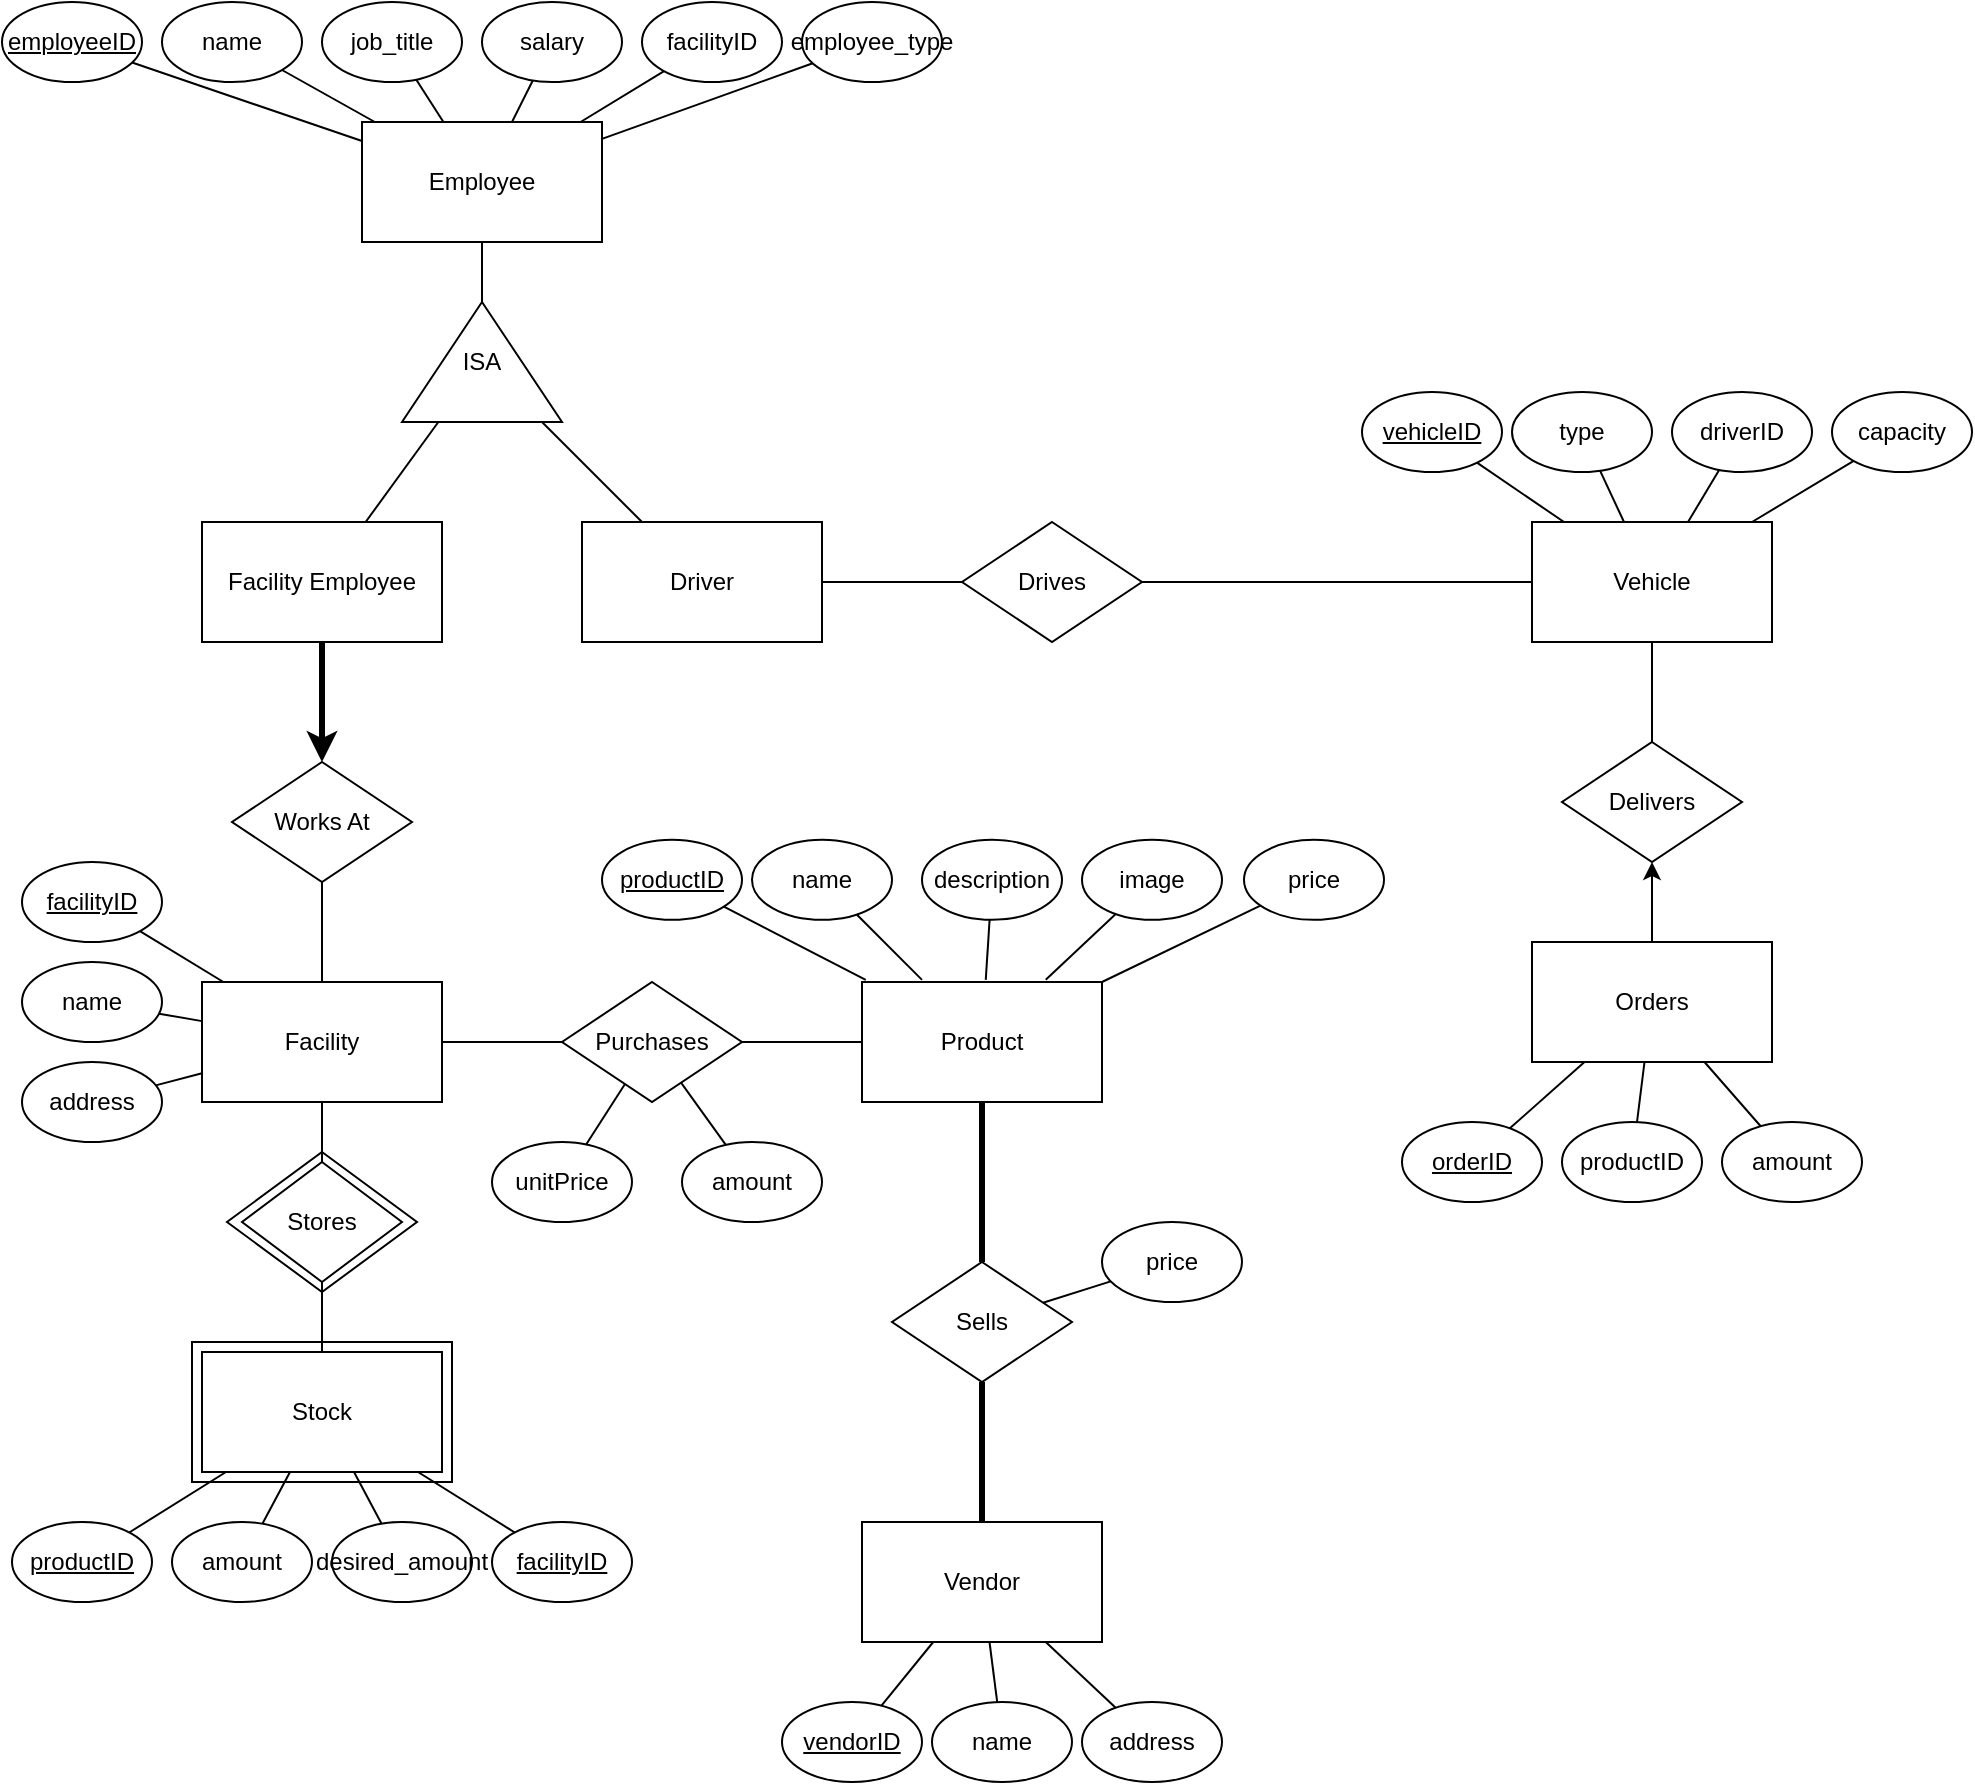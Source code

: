 <mxfile version="22.0.8" type="device">
  <diagram name="Page-1" id="gGvhSPnYBzy_CIl15I6v">
    <mxGraphModel dx="2154" dy="716" grid="1" gridSize="10" guides="1" tooltips="1" connect="1" arrows="1" fold="1" page="1" pageScale="1" pageWidth="850" pageHeight="1100" math="0" shadow="0">
      <root>
        <mxCell id="0" />
        <mxCell id="1" parent="0" />
        <mxCell id="s5vFbVHL-_jGJU9hkJGK-106" value="Stores" style="rhombus;whiteSpace=wrap;html=1;" vertex="1" parent="1">
          <mxGeometry x="42.5" y="595" width="95" height="70" as="geometry" />
        </mxCell>
        <mxCell id="s5vFbVHL-_jGJU9hkJGK-6" value="" style="rounded=0;whiteSpace=wrap;html=1;" vertex="1" parent="1">
          <mxGeometry x="25" y="690" width="130" height="70" as="geometry" />
        </mxCell>
        <mxCell id="s5vFbVHL-_jGJU9hkJGK-1" value="Facility Employee" style="rounded=0;whiteSpace=wrap;html=1;" vertex="1" parent="1">
          <mxGeometry x="30" y="280" width="120" height="60" as="geometry" />
        </mxCell>
        <mxCell id="s5vFbVHL-_jGJU9hkJGK-2" value="Employee" style="rounded=0;whiteSpace=wrap;html=1;" vertex="1" parent="1">
          <mxGeometry x="110" y="80" width="120" height="60" as="geometry" />
        </mxCell>
        <mxCell id="s5vFbVHL-_jGJU9hkJGK-3" value="Product" style="rounded=0;whiteSpace=wrap;html=1;" vertex="1" parent="1">
          <mxGeometry x="360" y="510" width="120" height="60" as="geometry" />
        </mxCell>
        <mxCell id="s5vFbVHL-_jGJU9hkJGK-4" value="Stock" style="rounded=0;whiteSpace=wrap;html=1;" vertex="1" parent="1">
          <mxGeometry x="30" y="695" width="120" height="60" as="geometry" />
        </mxCell>
        <mxCell id="s5vFbVHL-_jGJU9hkJGK-5" value="Facility" style="rounded=0;whiteSpace=wrap;html=1;" vertex="1" parent="1">
          <mxGeometry x="30" y="510" width="120" height="60" as="geometry" />
        </mxCell>
        <mxCell id="s5vFbVHL-_jGJU9hkJGK-7" value="Driver" style="rounded=0;whiteSpace=wrap;html=1;" vertex="1" parent="1">
          <mxGeometry x="220" y="280" width="120" height="60" as="geometry" />
        </mxCell>
        <mxCell id="s5vFbVHL-_jGJU9hkJGK-8" value="" style="triangle;whiteSpace=wrap;html=1;rotation=-90;" vertex="1" parent="1">
          <mxGeometry x="140" y="160" width="60" height="80" as="geometry" />
        </mxCell>
        <mxCell id="s5vFbVHL-_jGJU9hkJGK-9" value="ISA" style="text;html=1;strokeColor=none;fillColor=none;align=center;verticalAlign=middle;whiteSpace=wrap;rounded=0;" vertex="1" parent="1">
          <mxGeometry x="140" y="185" width="60" height="30" as="geometry" />
        </mxCell>
        <mxCell id="s5vFbVHL-_jGJU9hkJGK-10" value="" style="endArrow=none;html=1;rounded=0;" edge="1" parent="1" source="s5vFbVHL-_jGJU9hkJGK-1" target="s5vFbVHL-_jGJU9hkJGK-8">
          <mxGeometry width="50" height="50" relative="1" as="geometry">
            <mxPoint x="430" y="290" as="sourcePoint" />
            <mxPoint x="480" y="240" as="targetPoint" />
          </mxGeometry>
        </mxCell>
        <mxCell id="s5vFbVHL-_jGJU9hkJGK-11" value="" style="endArrow=none;html=1;rounded=0;" edge="1" parent="1" source="s5vFbVHL-_jGJU9hkJGK-7" target="s5vFbVHL-_jGJU9hkJGK-8">
          <mxGeometry width="50" height="50" relative="1" as="geometry">
            <mxPoint x="420" y="290" as="sourcePoint" />
            <mxPoint x="470" y="240" as="targetPoint" />
          </mxGeometry>
        </mxCell>
        <mxCell id="s5vFbVHL-_jGJU9hkJGK-12" value="" style="endArrow=none;html=1;rounded=0;" edge="1" parent="1" source="s5vFbVHL-_jGJU9hkJGK-8" target="s5vFbVHL-_jGJU9hkJGK-2">
          <mxGeometry width="50" height="50" relative="1" as="geometry">
            <mxPoint x="430" y="290" as="sourcePoint" />
            <mxPoint x="480" y="240" as="targetPoint" />
          </mxGeometry>
        </mxCell>
        <mxCell id="s5vFbVHL-_jGJU9hkJGK-13" value="Vendor" style="rounded=0;whiteSpace=wrap;html=1;" vertex="1" parent="1">
          <mxGeometry x="360" y="780" width="120" height="60" as="geometry" />
        </mxCell>
        <mxCell id="s5vFbVHL-_jGJU9hkJGK-14" value="Orders" style="rounded=0;whiteSpace=wrap;html=1;" vertex="1" parent="1">
          <mxGeometry x="695" y="490" width="120" height="60" as="geometry" />
        </mxCell>
        <mxCell id="s5vFbVHL-_jGJU9hkJGK-15" value="Vehicle" style="rounded=0;whiteSpace=wrap;html=1;" vertex="1" parent="1">
          <mxGeometry x="695" y="280" width="120" height="60" as="geometry" />
        </mxCell>
        <mxCell id="s5vFbVHL-_jGJU9hkJGK-16" value="Sells" style="rhombus;whiteSpace=wrap;html=1;" vertex="1" parent="1">
          <mxGeometry x="375" y="650" width="90" height="60" as="geometry" />
        </mxCell>
        <mxCell id="s5vFbVHL-_jGJU9hkJGK-17" value="Purchases" style="rhombus;whiteSpace=wrap;html=1;" vertex="1" parent="1">
          <mxGeometry x="210" y="510" width="90" height="60" as="geometry" />
        </mxCell>
        <mxCell id="s5vFbVHL-_jGJU9hkJGK-18" value="Stores" style="rhombus;whiteSpace=wrap;html=1;" vertex="1" parent="1">
          <mxGeometry x="50" y="600" width="80" height="60" as="geometry" />
        </mxCell>
        <mxCell id="s5vFbVHL-_jGJU9hkJGK-19" value="Works At" style="rhombus;whiteSpace=wrap;html=1;" vertex="1" parent="1">
          <mxGeometry x="45" y="400" width="90" height="60" as="geometry" />
        </mxCell>
        <mxCell id="s5vFbVHL-_jGJU9hkJGK-20" value="Delivers" style="rhombus;whiteSpace=wrap;html=1;" vertex="1" parent="1">
          <mxGeometry x="710" y="390" width="90" height="60" as="geometry" />
        </mxCell>
        <mxCell id="s5vFbVHL-_jGJU9hkJGK-21" value="Drives" style="rhombus;whiteSpace=wrap;html=1;" vertex="1" parent="1">
          <mxGeometry x="410" y="280" width="90" height="60" as="geometry" />
        </mxCell>
        <mxCell id="s5vFbVHL-_jGJU9hkJGK-22" value="" style="endArrow=none;html=1;rounded=0;" edge="1" parent="1" source="s5vFbVHL-_jGJU9hkJGK-18" target="s5vFbVHL-_jGJU9hkJGK-5">
          <mxGeometry width="50" height="50" relative="1" as="geometry">
            <mxPoint x="400" y="480" as="sourcePoint" />
            <mxPoint x="450" y="430" as="targetPoint" />
          </mxGeometry>
        </mxCell>
        <mxCell id="s5vFbVHL-_jGJU9hkJGK-23" value="" style="endArrow=none;html=1;rounded=0;" edge="1" parent="1" source="s5vFbVHL-_jGJU9hkJGK-18" target="s5vFbVHL-_jGJU9hkJGK-4">
          <mxGeometry width="50" height="50" relative="1" as="geometry">
            <mxPoint x="400" y="480" as="sourcePoint" />
            <mxPoint x="450" y="430" as="targetPoint" />
          </mxGeometry>
        </mxCell>
        <mxCell id="s5vFbVHL-_jGJU9hkJGK-24" value="" style="endArrow=none;html=1;rounded=0;" edge="1" parent="1" source="s5vFbVHL-_jGJU9hkJGK-5" target="s5vFbVHL-_jGJU9hkJGK-19">
          <mxGeometry width="50" height="50" relative="1" as="geometry">
            <mxPoint x="400" y="560" as="sourcePoint" />
            <mxPoint x="450" y="510" as="targetPoint" />
          </mxGeometry>
        </mxCell>
        <mxCell id="s5vFbVHL-_jGJU9hkJGK-25" value="" style="endArrow=none;html=1;rounded=0;" edge="1" parent="1" source="s5vFbVHL-_jGJU9hkJGK-17" target="s5vFbVHL-_jGJU9hkJGK-5">
          <mxGeometry width="50" height="50" relative="1" as="geometry">
            <mxPoint x="400" y="540" as="sourcePoint" />
            <mxPoint x="450" y="490" as="targetPoint" />
          </mxGeometry>
        </mxCell>
        <mxCell id="s5vFbVHL-_jGJU9hkJGK-26" value="" style="endArrow=none;html=1;rounded=0;" edge="1" parent="1" source="s5vFbVHL-_jGJU9hkJGK-3" target="s5vFbVHL-_jGJU9hkJGK-17">
          <mxGeometry width="50" height="50" relative="1" as="geometry">
            <mxPoint x="400" y="560" as="sourcePoint" />
            <mxPoint x="450" y="510" as="targetPoint" />
          </mxGeometry>
        </mxCell>
        <mxCell id="s5vFbVHL-_jGJU9hkJGK-27" value="" style="endArrow=none;html=1;rounded=0;strokeWidth=1;" edge="1" parent="1" source="s5vFbVHL-_jGJU9hkJGK-15" target="s5vFbVHL-_jGJU9hkJGK-20">
          <mxGeometry width="50" height="50" relative="1" as="geometry">
            <mxPoint x="515" y="560" as="sourcePoint" />
            <mxPoint x="555" y="450" as="targetPoint" />
          </mxGeometry>
        </mxCell>
        <mxCell id="s5vFbVHL-_jGJU9hkJGK-30" value="" style="endArrow=none;html=1;rounded=0;strokeWidth=3;" edge="1" parent="1" source="s5vFbVHL-_jGJU9hkJGK-16" target="s5vFbVHL-_jGJU9hkJGK-13">
          <mxGeometry width="50" height="50" relative="1" as="geometry">
            <mxPoint x="420" y="750" as="sourcePoint" />
            <mxPoint x="460" y="540" as="targetPoint" />
          </mxGeometry>
        </mxCell>
        <mxCell id="s5vFbVHL-_jGJU9hkJGK-31" value="" style="endArrow=none;html=1;rounded=0;strokeWidth=3;" edge="1" parent="1" source="s5vFbVHL-_jGJU9hkJGK-3" target="s5vFbVHL-_jGJU9hkJGK-16">
          <mxGeometry width="50" height="50" relative="1" as="geometry">
            <mxPoint x="430" y="590" as="sourcePoint" />
            <mxPoint x="470" y="480" as="targetPoint" />
          </mxGeometry>
        </mxCell>
        <mxCell id="s5vFbVHL-_jGJU9hkJGK-33" value="" style="endArrow=classic;html=1;rounded=0;" edge="1" parent="1" source="s5vFbVHL-_jGJU9hkJGK-14" target="s5vFbVHL-_jGJU9hkJGK-20">
          <mxGeometry width="50" height="50" relative="1" as="geometry">
            <mxPoint x="395" y="470" as="sourcePoint" />
            <mxPoint x="445" y="420" as="targetPoint" />
          </mxGeometry>
        </mxCell>
        <mxCell id="s5vFbVHL-_jGJU9hkJGK-34" value="" style="endArrow=none;html=1;rounded=0;" edge="1" parent="1" source="s5vFbVHL-_jGJU9hkJGK-21" target="s5vFbVHL-_jGJU9hkJGK-15">
          <mxGeometry width="50" height="50" relative="1" as="geometry">
            <mxPoint x="280" y="470" as="sourcePoint" />
            <mxPoint x="330" y="420" as="targetPoint" />
          </mxGeometry>
        </mxCell>
        <mxCell id="s5vFbVHL-_jGJU9hkJGK-35" value="" style="endArrow=classic;html=1;rounded=0;strokeWidth=3;" edge="1" parent="1" source="s5vFbVHL-_jGJU9hkJGK-1" target="s5vFbVHL-_jGJU9hkJGK-19">
          <mxGeometry width="50" height="50" relative="1" as="geometry">
            <mxPoint x="280" y="410" as="sourcePoint" />
            <mxPoint x="330" y="360" as="targetPoint" />
          </mxGeometry>
        </mxCell>
        <mxCell id="s5vFbVHL-_jGJU9hkJGK-36" value="&lt;u&gt;employeeID&lt;/u&gt;" style="ellipse;whiteSpace=wrap;html=1;" vertex="1" parent="1">
          <mxGeometry x="-70" y="20" width="70" height="40" as="geometry" />
        </mxCell>
        <mxCell id="s5vFbVHL-_jGJU9hkJGK-37" value="employee_type" style="ellipse;whiteSpace=wrap;html=1;" vertex="1" parent="1">
          <mxGeometry x="330" y="20" width="70" height="40" as="geometry" />
        </mxCell>
        <mxCell id="s5vFbVHL-_jGJU9hkJGK-38" value="facilityID" style="ellipse;whiteSpace=wrap;html=1;" vertex="1" parent="1">
          <mxGeometry x="250" y="20" width="70" height="40" as="geometry" />
        </mxCell>
        <mxCell id="s5vFbVHL-_jGJU9hkJGK-39" value="salary" style="ellipse;whiteSpace=wrap;html=1;" vertex="1" parent="1">
          <mxGeometry x="170" y="20" width="70" height="40" as="geometry" />
        </mxCell>
        <mxCell id="s5vFbVHL-_jGJU9hkJGK-40" value="job_title" style="ellipse;whiteSpace=wrap;html=1;" vertex="1" parent="1">
          <mxGeometry x="90" y="20" width="70" height="40" as="geometry" />
        </mxCell>
        <mxCell id="s5vFbVHL-_jGJU9hkJGK-41" value="name" style="ellipse;whiteSpace=wrap;html=1;" vertex="1" parent="1">
          <mxGeometry x="10" y="20" width="70" height="40" as="geometry" />
        </mxCell>
        <mxCell id="s5vFbVHL-_jGJU9hkJGK-42" value="" style="endArrow=none;html=1;rounded=0;" edge="1" parent="1" source="s5vFbVHL-_jGJU9hkJGK-2" target="s5vFbVHL-_jGJU9hkJGK-37">
          <mxGeometry width="50" height="50" relative="1" as="geometry">
            <mxPoint x="280" y="290" as="sourcePoint" />
            <mxPoint x="330" y="240" as="targetPoint" />
          </mxGeometry>
        </mxCell>
        <mxCell id="s5vFbVHL-_jGJU9hkJGK-43" value="" style="endArrow=none;html=1;rounded=0;" edge="1" parent="1" source="s5vFbVHL-_jGJU9hkJGK-2" target="s5vFbVHL-_jGJU9hkJGK-38">
          <mxGeometry width="50" height="50" relative="1" as="geometry">
            <mxPoint x="280" y="290" as="sourcePoint" />
            <mxPoint x="330" y="240" as="targetPoint" />
          </mxGeometry>
        </mxCell>
        <mxCell id="s5vFbVHL-_jGJU9hkJGK-44" value="" style="endArrow=none;html=1;rounded=0;" edge="1" parent="1" source="s5vFbVHL-_jGJU9hkJGK-2" target="s5vFbVHL-_jGJU9hkJGK-39">
          <mxGeometry width="50" height="50" relative="1" as="geometry">
            <mxPoint x="280" y="290" as="sourcePoint" />
            <mxPoint x="330" y="240" as="targetPoint" />
          </mxGeometry>
        </mxCell>
        <mxCell id="s5vFbVHL-_jGJU9hkJGK-45" value="" style="endArrow=none;html=1;rounded=0;" edge="1" parent="1" source="s5vFbVHL-_jGJU9hkJGK-2" target="s5vFbVHL-_jGJU9hkJGK-40">
          <mxGeometry width="50" height="50" relative="1" as="geometry">
            <mxPoint x="280" y="290" as="sourcePoint" />
            <mxPoint x="330" y="240" as="targetPoint" />
          </mxGeometry>
        </mxCell>
        <mxCell id="s5vFbVHL-_jGJU9hkJGK-46" value="" style="endArrow=none;html=1;rounded=0;" edge="1" parent="1" source="s5vFbVHL-_jGJU9hkJGK-2" target="s5vFbVHL-_jGJU9hkJGK-41">
          <mxGeometry width="50" height="50" relative="1" as="geometry">
            <mxPoint x="280" y="290" as="sourcePoint" />
            <mxPoint x="330" y="240" as="targetPoint" />
          </mxGeometry>
        </mxCell>
        <mxCell id="s5vFbVHL-_jGJU9hkJGK-47" value="" style="endArrow=none;html=1;rounded=0;" edge="1" parent="1" source="s5vFbVHL-_jGJU9hkJGK-2" target="s5vFbVHL-_jGJU9hkJGK-36">
          <mxGeometry width="50" height="50" relative="1" as="geometry">
            <mxPoint x="280" y="290" as="sourcePoint" />
            <mxPoint x="330" y="240" as="targetPoint" />
          </mxGeometry>
        </mxCell>
        <mxCell id="s5vFbVHL-_jGJU9hkJGK-49" value="address" style="ellipse;whiteSpace=wrap;html=1;" vertex="1" parent="1">
          <mxGeometry x="-60" y="550" width="70" height="40" as="geometry" />
        </mxCell>
        <mxCell id="s5vFbVHL-_jGJU9hkJGK-50" value="name" style="ellipse;whiteSpace=wrap;html=1;" vertex="1" parent="1">
          <mxGeometry x="-60" y="500" width="70" height="40" as="geometry" />
        </mxCell>
        <mxCell id="s5vFbVHL-_jGJU9hkJGK-51" value="&lt;u&gt;facilityID&lt;/u&gt;" style="ellipse;whiteSpace=wrap;html=1;" vertex="1" parent="1">
          <mxGeometry x="-60" y="450" width="70" height="40" as="geometry" />
        </mxCell>
        <mxCell id="s5vFbVHL-_jGJU9hkJGK-53" value="" style="endArrow=none;html=1;rounded=0;" edge="1" parent="1" source="s5vFbVHL-_jGJU9hkJGK-5" target="s5vFbVHL-_jGJU9hkJGK-49">
          <mxGeometry width="50" height="50" relative="1" as="geometry">
            <mxPoint x="280" y="510" as="sourcePoint" />
            <mxPoint x="330" y="460" as="targetPoint" />
          </mxGeometry>
        </mxCell>
        <mxCell id="s5vFbVHL-_jGJU9hkJGK-54" value="" style="endArrow=none;html=1;rounded=0;" edge="1" parent="1" source="s5vFbVHL-_jGJU9hkJGK-5" target="s5vFbVHL-_jGJU9hkJGK-50">
          <mxGeometry width="50" height="50" relative="1" as="geometry">
            <mxPoint x="280" y="510" as="sourcePoint" />
            <mxPoint x="330" y="460" as="targetPoint" />
          </mxGeometry>
        </mxCell>
        <mxCell id="s5vFbVHL-_jGJU9hkJGK-55" value="" style="endArrow=none;html=1;rounded=0;" edge="1" parent="1" source="s5vFbVHL-_jGJU9hkJGK-5" target="s5vFbVHL-_jGJU9hkJGK-51">
          <mxGeometry width="50" height="50" relative="1" as="geometry">
            <mxPoint x="280" y="510" as="sourcePoint" />
            <mxPoint x="330" y="460" as="targetPoint" />
          </mxGeometry>
        </mxCell>
        <mxCell id="s5vFbVHL-_jGJU9hkJGK-56" value="amount" style="ellipse;whiteSpace=wrap;html=1;" vertex="1" parent="1">
          <mxGeometry x="15" y="780" width="70" height="40" as="geometry" />
        </mxCell>
        <mxCell id="s5vFbVHL-_jGJU9hkJGK-57" value="&lt;u&gt;facilityID&lt;/u&gt;" style="ellipse;whiteSpace=wrap;html=1;" vertex="1" parent="1">
          <mxGeometry x="175" y="780" width="70" height="40" as="geometry" />
        </mxCell>
        <mxCell id="s5vFbVHL-_jGJU9hkJGK-58" value="desired_amount" style="ellipse;whiteSpace=wrap;html=1;" vertex="1" parent="1">
          <mxGeometry x="95" y="780" width="70" height="40" as="geometry" />
        </mxCell>
        <mxCell id="s5vFbVHL-_jGJU9hkJGK-59" value="&lt;u&gt;productID&lt;/u&gt;" style="ellipse;whiteSpace=wrap;html=1;" vertex="1" parent="1">
          <mxGeometry x="-65" y="780" width="70" height="40" as="geometry" />
        </mxCell>
        <mxCell id="s5vFbVHL-_jGJU9hkJGK-60" value="" style="endArrow=none;html=1;rounded=0;" edge="1" parent="1" source="s5vFbVHL-_jGJU9hkJGK-4" target="s5vFbVHL-_jGJU9hkJGK-57">
          <mxGeometry width="50" height="50" relative="1" as="geometry">
            <mxPoint x="280" y="660" as="sourcePoint" />
            <mxPoint x="330" y="610" as="targetPoint" />
          </mxGeometry>
        </mxCell>
        <mxCell id="s5vFbVHL-_jGJU9hkJGK-61" value="" style="endArrow=none;html=1;rounded=0;" edge="1" parent="1" source="s5vFbVHL-_jGJU9hkJGK-58" target="s5vFbVHL-_jGJU9hkJGK-4">
          <mxGeometry width="50" height="50" relative="1" as="geometry">
            <mxPoint x="280" y="660" as="sourcePoint" />
            <mxPoint x="330" y="610" as="targetPoint" />
          </mxGeometry>
        </mxCell>
        <mxCell id="s5vFbVHL-_jGJU9hkJGK-62" value="" style="endArrow=none;html=1;rounded=0;" edge="1" parent="1" source="s5vFbVHL-_jGJU9hkJGK-56" target="s5vFbVHL-_jGJU9hkJGK-4">
          <mxGeometry width="50" height="50" relative="1" as="geometry">
            <mxPoint x="280" y="660" as="sourcePoint" />
            <mxPoint x="330" y="610" as="targetPoint" />
          </mxGeometry>
        </mxCell>
        <mxCell id="s5vFbVHL-_jGJU9hkJGK-63" value="" style="endArrow=none;html=1;rounded=0;" edge="1" parent="1" source="s5vFbVHL-_jGJU9hkJGK-59" target="s5vFbVHL-_jGJU9hkJGK-4">
          <mxGeometry width="50" height="50" relative="1" as="geometry">
            <mxPoint x="280" y="660" as="sourcePoint" />
            <mxPoint x="330" y="610" as="targetPoint" />
          </mxGeometry>
        </mxCell>
        <mxCell id="s5vFbVHL-_jGJU9hkJGK-64" value="capacity" style="ellipse;whiteSpace=wrap;html=1;" vertex="1" parent="1">
          <mxGeometry x="845" y="215" width="70" height="40" as="geometry" />
        </mxCell>
        <mxCell id="s5vFbVHL-_jGJU9hkJGK-65" value="driverID" style="ellipse;whiteSpace=wrap;html=1;" vertex="1" parent="1">
          <mxGeometry x="765" y="215" width="70" height="40" as="geometry" />
        </mxCell>
        <mxCell id="s5vFbVHL-_jGJU9hkJGK-66" value="type" style="ellipse;whiteSpace=wrap;html=1;" vertex="1" parent="1">
          <mxGeometry x="685" y="215" width="70" height="40" as="geometry" />
        </mxCell>
        <mxCell id="s5vFbVHL-_jGJU9hkJGK-67" value="&lt;u&gt;vehicleID&lt;/u&gt;" style="ellipse;whiteSpace=wrap;html=1;" vertex="1" parent="1">
          <mxGeometry x="610" y="215" width="70" height="40" as="geometry" />
        </mxCell>
        <mxCell id="s5vFbVHL-_jGJU9hkJGK-68" value="" style="endArrow=none;html=1;rounded=0;" edge="1" parent="1" source="s5vFbVHL-_jGJU9hkJGK-15" target="s5vFbVHL-_jGJU9hkJGK-64">
          <mxGeometry width="50" height="50" relative="1" as="geometry">
            <mxPoint x="345" y="350" as="sourcePoint" />
            <mxPoint x="395" y="300" as="targetPoint" />
          </mxGeometry>
        </mxCell>
        <mxCell id="s5vFbVHL-_jGJU9hkJGK-69" value="" style="endArrow=none;html=1;rounded=0;" edge="1" parent="1" source="s5vFbVHL-_jGJU9hkJGK-15" target="s5vFbVHL-_jGJU9hkJGK-65">
          <mxGeometry width="50" height="50" relative="1" as="geometry">
            <mxPoint x="345" y="350" as="sourcePoint" />
            <mxPoint x="395" y="300" as="targetPoint" />
          </mxGeometry>
        </mxCell>
        <mxCell id="s5vFbVHL-_jGJU9hkJGK-70" value="" style="endArrow=none;html=1;rounded=0;" edge="1" parent="1" source="s5vFbVHL-_jGJU9hkJGK-15" target="s5vFbVHL-_jGJU9hkJGK-66">
          <mxGeometry width="50" height="50" relative="1" as="geometry">
            <mxPoint x="345" y="350" as="sourcePoint" />
            <mxPoint x="395" y="300" as="targetPoint" />
          </mxGeometry>
        </mxCell>
        <mxCell id="s5vFbVHL-_jGJU9hkJGK-71" value="" style="endArrow=none;html=1;rounded=0;" edge="1" parent="1" source="s5vFbVHL-_jGJU9hkJGK-15" target="s5vFbVHL-_jGJU9hkJGK-67">
          <mxGeometry width="50" height="50" relative="1" as="geometry">
            <mxPoint x="345" y="350" as="sourcePoint" />
            <mxPoint x="663.065" y="250.043" as="targetPoint" />
          </mxGeometry>
        </mxCell>
        <mxCell id="s5vFbVHL-_jGJU9hkJGK-72" value="address" style="ellipse;whiteSpace=wrap;html=1;" vertex="1" parent="1">
          <mxGeometry x="470" y="870" width="70" height="40" as="geometry" />
        </mxCell>
        <mxCell id="s5vFbVHL-_jGJU9hkJGK-73" value="name" style="ellipse;whiteSpace=wrap;html=1;" vertex="1" parent="1">
          <mxGeometry x="395" y="870" width="70" height="40" as="geometry" />
        </mxCell>
        <mxCell id="s5vFbVHL-_jGJU9hkJGK-74" value="&lt;u&gt;vendorID&lt;/u&gt;" style="ellipse;whiteSpace=wrap;html=1;" vertex="1" parent="1">
          <mxGeometry x="320" y="870" width="70" height="40" as="geometry" />
        </mxCell>
        <mxCell id="s5vFbVHL-_jGJU9hkJGK-75" value="" style="endArrow=none;html=1;rounded=0;" edge="1" parent="1" source="s5vFbVHL-_jGJU9hkJGK-13" target="s5vFbVHL-_jGJU9hkJGK-72">
          <mxGeometry width="50" height="50" relative="1" as="geometry">
            <mxPoint x="280" y="750" as="sourcePoint" />
            <mxPoint x="330" y="700" as="targetPoint" />
          </mxGeometry>
        </mxCell>
        <mxCell id="s5vFbVHL-_jGJU9hkJGK-76" value="" style="endArrow=none;html=1;rounded=0;" edge="1" parent="1" source="s5vFbVHL-_jGJU9hkJGK-73" target="s5vFbVHL-_jGJU9hkJGK-13">
          <mxGeometry width="50" height="50" relative="1" as="geometry">
            <mxPoint x="280" y="750" as="sourcePoint" />
            <mxPoint x="330" y="700" as="targetPoint" />
          </mxGeometry>
        </mxCell>
        <mxCell id="s5vFbVHL-_jGJU9hkJGK-77" value="" style="endArrow=none;html=1;rounded=0;" edge="1" parent="1" source="s5vFbVHL-_jGJU9hkJGK-13" target="s5vFbVHL-_jGJU9hkJGK-74">
          <mxGeometry width="50" height="50" relative="1" as="geometry">
            <mxPoint x="280" y="750" as="sourcePoint" />
            <mxPoint x="330" y="700" as="targetPoint" />
          </mxGeometry>
        </mxCell>
        <mxCell id="s5vFbVHL-_jGJU9hkJGK-78" value="image" style="ellipse;whiteSpace=wrap;html=1;" vertex="1" parent="1">
          <mxGeometry x="470" y="438.92" width="70" height="40" as="geometry" />
        </mxCell>
        <mxCell id="s5vFbVHL-_jGJU9hkJGK-79" value="description" style="ellipse;whiteSpace=wrap;html=1;" vertex="1" parent="1">
          <mxGeometry x="390" y="438.92" width="70" height="40" as="geometry" />
        </mxCell>
        <mxCell id="s5vFbVHL-_jGJU9hkJGK-80" value="name" style="ellipse;whiteSpace=wrap;html=1;" vertex="1" parent="1">
          <mxGeometry x="305" y="438.92" width="70" height="40" as="geometry" />
        </mxCell>
        <mxCell id="s5vFbVHL-_jGJU9hkJGK-82" value="&lt;u&gt;productID&lt;/u&gt;" style="ellipse;whiteSpace=wrap;html=1;" vertex="1" parent="1">
          <mxGeometry x="230" y="438.92" width="70" height="40" as="geometry" />
        </mxCell>
        <mxCell id="s5vFbVHL-_jGJU9hkJGK-84" value="" style="endArrow=none;html=1;rounded=0;" edge="1" parent="1" target="s5vFbVHL-_jGJU9hkJGK-80">
          <mxGeometry width="50" height="50" relative="1" as="geometry">
            <mxPoint x="390" y="508.92" as="sourcePoint" />
            <mxPoint x="330" y="458.92" as="targetPoint" />
          </mxGeometry>
        </mxCell>
        <mxCell id="s5vFbVHL-_jGJU9hkJGK-85" value="" style="endArrow=none;html=1;rounded=0;" edge="1" parent="1" source="s5vFbVHL-_jGJU9hkJGK-79">
          <mxGeometry width="50" height="50" relative="1" as="geometry">
            <mxPoint x="280" y="508.92" as="sourcePoint" />
            <mxPoint x="421.875" y="508.92" as="targetPoint" />
          </mxGeometry>
        </mxCell>
        <mxCell id="s5vFbVHL-_jGJU9hkJGK-86" value="" style="endArrow=none;html=1;rounded=0;" edge="1" parent="1" target="s5vFbVHL-_jGJU9hkJGK-78">
          <mxGeometry width="50" height="50" relative="1" as="geometry">
            <mxPoint x="451.875" y="508.92" as="sourcePoint" />
            <mxPoint x="330" y="458.92" as="targetPoint" />
          </mxGeometry>
        </mxCell>
        <mxCell id="s5vFbVHL-_jGJU9hkJGK-87" value="" style="endArrow=none;html=1;rounded=0;" edge="1" parent="1" target="s5vFbVHL-_jGJU9hkJGK-82">
          <mxGeometry width="50" height="50" relative="1" as="geometry">
            <mxPoint x="361.875" y="508.92" as="sourcePoint" />
            <mxPoint x="330" y="458.92" as="targetPoint" />
          </mxGeometry>
        </mxCell>
        <mxCell id="s5vFbVHL-_jGJU9hkJGK-89" value="price" style="ellipse;whiteSpace=wrap;html=1;" vertex="1" parent="1">
          <mxGeometry x="480" y="630" width="70" height="40" as="geometry" />
        </mxCell>
        <mxCell id="s5vFbVHL-_jGJU9hkJGK-91" value="" style="endArrow=none;html=1;rounded=0;" edge="1" parent="1" source="s5vFbVHL-_jGJU9hkJGK-16" target="s5vFbVHL-_jGJU9hkJGK-89">
          <mxGeometry width="50" height="50" relative="1" as="geometry">
            <mxPoint x="280" y="620" as="sourcePoint" />
            <mxPoint x="330" y="570" as="targetPoint" />
          </mxGeometry>
        </mxCell>
        <mxCell id="s5vFbVHL-_jGJU9hkJGK-92" value="amount" style="ellipse;whiteSpace=wrap;html=1;" vertex="1" parent="1">
          <mxGeometry x="790" y="580" width="70" height="40" as="geometry" />
        </mxCell>
        <mxCell id="s5vFbVHL-_jGJU9hkJGK-93" value="productID" style="ellipse;whiteSpace=wrap;html=1;" vertex="1" parent="1">
          <mxGeometry x="710" y="580" width="70" height="40" as="geometry" />
        </mxCell>
        <mxCell id="s5vFbVHL-_jGJU9hkJGK-94" value="&lt;u&gt;orderID&lt;/u&gt;" style="ellipse;whiteSpace=wrap;html=1;" vertex="1" parent="1">
          <mxGeometry x="630" y="580" width="70" height="40" as="geometry" />
        </mxCell>
        <mxCell id="s5vFbVHL-_jGJU9hkJGK-95" value="" style="endArrow=none;html=1;rounded=0;" edge="1" parent="1" source="s5vFbVHL-_jGJU9hkJGK-14" target="s5vFbVHL-_jGJU9hkJGK-92">
          <mxGeometry width="50" height="50" relative="1" as="geometry">
            <mxPoint x="280" y="620" as="sourcePoint" />
            <mxPoint x="330" y="570" as="targetPoint" />
          </mxGeometry>
        </mxCell>
        <mxCell id="s5vFbVHL-_jGJU9hkJGK-96" value="" style="endArrow=none;html=1;rounded=0;" edge="1" parent="1" source="s5vFbVHL-_jGJU9hkJGK-14" target="s5vFbVHL-_jGJU9hkJGK-93">
          <mxGeometry width="50" height="50" relative="1" as="geometry">
            <mxPoint x="280" y="620" as="sourcePoint" />
            <mxPoint x="330" y="570" as="targetPoint" />
          </mxGeometry>
        </mxCell>
        <mxCell id="s5vFbVHL-_jGJU9hkJGK-97" value="" style="endArrow=none;html=1;rounded=0;" edge="1" parent="1" source="s5vFbVHL-_jGJU9hkJGK-14" target="s5vFbVHL-_jGJU9hkJGK-94">
          <mxGeometry width="50" height="50" relative="1" as="geometry">
            <mxPoint x="280" y="620" as="sourcePoint" />
            <mxPoint x="330" y="570" as="targetPoint" />
          </mxGeometry>
        </mxCell>
        <mxCell id="s5vFbVHL-_jGJU9hkJGK-98" value="price" style="ellipse;whiteSpace=wrap;html=1;" vertex="1" parent="1">
          <mxGeometry x="551" y="438.92" width="70" height="40" as="geometry" />
        </mxCell>
        <mxCell id="s5vFbVHL-_jGJU9hkJGK-99" value="" style="endArrow=none;html=1;rounded=0;" edge="1" parent="1" target="s5vFbVHL-_jGJU9hkJGK-98">
          <mxGeometry width="50" height="50" relative="1" as="geometry">
            <mxPoint x="480" y="510.004" as="sourcePoint" />
            <mxPoint x="494" y="648.92" as="targetPoint" />
          </mxGeometry>
        </mxCell>
        <mxCell id="s5vFbVHL-_jGJU9hkJGK-100" value="unitPrice" style="ellipse;whiteSpace=wrap;html=1;" vertex="1" parent="1">
          <mxGeometry x="175" y="590" width="70" height="40" as="geometry" />
        </mxCell>
        <mxCell id="s5vFbVHL-_jGJU9hkJGK-101" value="amount" style="ellipse;whiteSpace=wrap;html=1;" vertex="1" parent="1">
          <mxGeometry x="270" y="590" width="70" height="40" as="geometry" />
        </mxCell>
        <mxCell id="s5vFbVHL-_jGJU9hkJGK-102" value="" style="endArrow=none;html=1;rounded=0;" edge="1" parent="1" source="s5vFbVHL-_jGJU9hkJGK-101" target="s5vFbVHL-_jGJU9hkJGK-17">
          <mxGeometry width="50" height="50" relative="1" as="geometry">
            <mxPoint x="200" y="620" as="sourcePoint" />
            <mxPoint x="250" y="570" as="targetPoint" />
          </mxGeometry>
        </mxCell>
        <mxCell id="s5vFbVHL-_jGJU9hkJGK-103" value="" style="endArrow=none;html=1;rounded=0;" edge="1" parent="1" source="s5vFbVHL-_jGJU9hkJGK-100" target="s5vFbVHL-_jGJU9hkJGK-17">
          <mxGeometry width="50" height="50" relative="1" as="geometry">
            <mxPoint x="200" y="620" as="sourcePoint" />
            <mxPoint x="250" y="570" as="targetPoint" />
          </mxGeometry>
        </mxCell>
        <mxCell id="s5vFbVHL-_jGJU9hkJGK-107" value="" style="endArrow=none;html=1;rounded=0;entryX=0;entryY=0.5;entryDx=0;entryDy=0;" edge="1" parent="1" source="s5vFbVHL-_jGJU9hkJGK-7" target="s5vFbVHL-_jGJU9hkJGK-21">
          <mxGeometry width="50" height="50" relative="1" as="geometry">
            <mxPoint x="280" y="550" as="sourcePoint" />
            <mxPoint x="330" y="500" as="targetPoint" />
          </mxGeometry>
        </mxCell>
      </root>
    </mxGraphModel>
  </diagram>
</mxfile>
